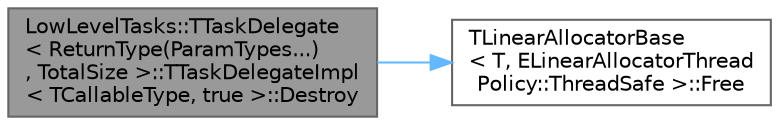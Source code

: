 digraph "LowLevelTasks::TTaskDelegate&lt; ReturnType(ParamTypes...), TotalSize &gt;::TTaskDelegateImpl&lt; TCallableType, true &gt;::Destroy"
{
 // INTERACTIVE_SVG=YES
 // LATEX_PDF_SIZE
  bgcolor="transparent";
  edge [fontname=Helvetica,fontsize=10,labelfontname=Helvetica,labelfontsize=10];
  node [fontname=Helvetica,fontsize=10,shape=box,height=0.2,width=0.4];
  rankdir="LR";
  Node1 [id="Node000001",label="LowLevelTasks::TTaskDelegate\l\< ReturnType(ParamTypes...)\l, TotalSize \>::TTaskDelegateImpl\l\< TCallableType, true \>::Destroy",height=0.2,width=0.4,color="gray40", fillcolor="grey60", style="filled", fontcolor="black",tooltip=" "];
  Node1 -> Node2 [id="edge1_Node000001_Node000002",color="steelblue1",style="solid",tooltip=" "];
  Node2 [id="Node000002",label="TLinearAllocatorBase\l\< T, ELinearAllocatorThread\lPolicy::ThreadSafe \>::Free",height=0.2,width=0.4,color="grey40", fillcolor="white", style="filled",URL="$dd/d98/classTLinearAllocatorBase.html#addbd9a9df408f98a0b41a016cc443936",tooltip=" "];
}
